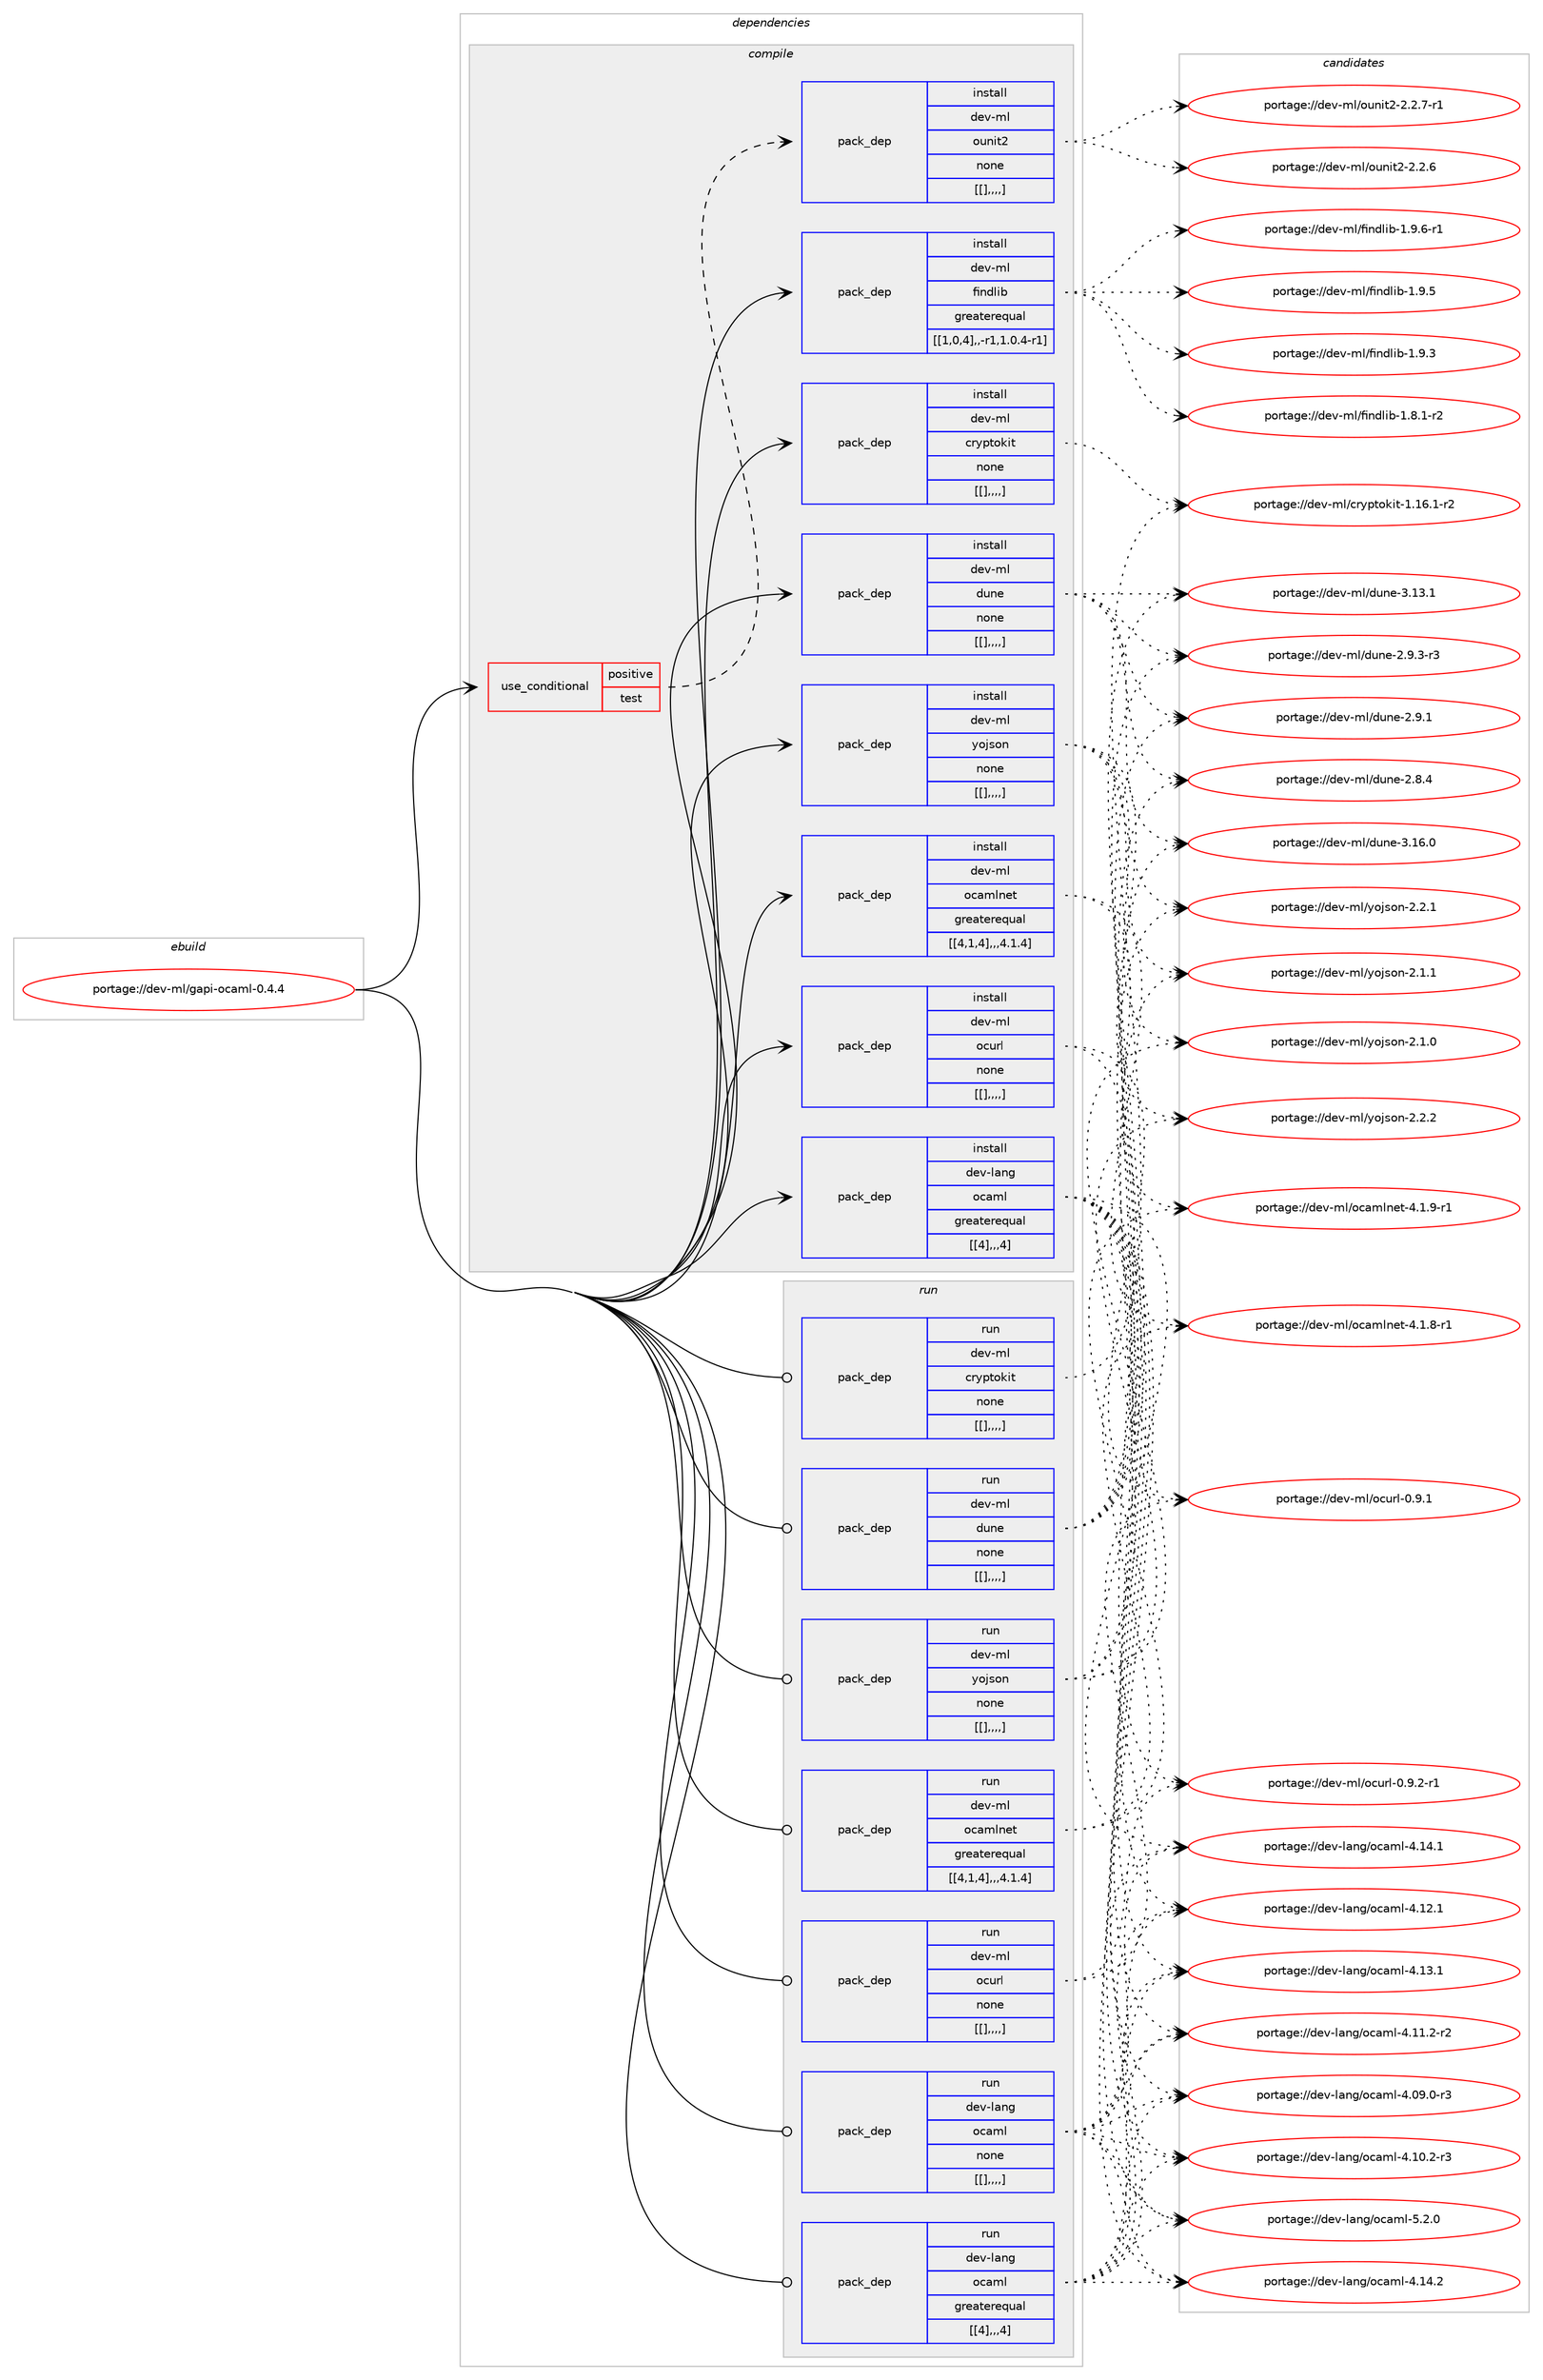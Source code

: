 digraph prolog {

# *************
# Graph options
# *************

newrank=true;
concentrate=true;
compound=true;
graph [rankdir=LR,fontname=Helvetica,fontsize=10,ranksep=1.5];#, ranksep=2.5, nodesep=0.2];
edge  [arrowhead=vee];
node  [fontname=Helvetica,fontsize=10];

# **********
# The ebuild
# **********

subgraph cluster_leftcol {
color=gray;
label=<<i>ebuild</i>>;
id [label="portage://dev-ml/gapi-ocaml-0.4.4", color=red, width=4, href="../dev-ml/gapi-ocaml-0.4.4.svg"];
}

# ****************
# The dependencies
# ****************

subgraph cluster_midcol {
color=gray;
label=<<i>dependencies</i>>;
subgraph cluster_compile {
fillcolor="#eeeeee";
style=filled;
label=<<i>compile</i>>;
subgraph cond29775 {
dependency120036 [label=<<TABLE BORDER="0" CELLBORDER="1" CELLSPACING="0" CELLPADDING="4"><TR><TD ROWSPAN="3" CELLPADDING="10">use_conditional</TD></TR><TR><TD>positive</TD></TR><TR><TD>test</TD></TR></TABLE>>, shape=none, color=red];
subgraph pack89093 {
dependency120037 [label=<<TABLE BORDER="0" CELLBORDER="1" CELLSPACING="0" CELLPADDING="4" WIDTH="220"><TR><TD ROWSPAN="6" CELLPADDING="30">pack_dep</TD></TR><TR><TD WIDTH="110">install</TD></TR><TR><TD>dev-ml</TD></TR><TR><TD>ounit2</TD></TR><TR><TD>none</TD></TR><TR><TD>[[],,,,]</TD></TR></TABLE>>, shape=none, color=blue];
}
dependency120036:e -> dependency120037:w [weight=20,style="dashed",arrowhead="vee"];
}
id:e -> dependency120036:w [weight=20,style="solid",arrowhead="vee"];
subgraph pack89094 {
dependency120038 [label=<<TABLE BORDER="0" CELLBORDER="1" CELLSPACING="0" CELLPADDING="4" WIDTH="220"><TR><TD ROWSPAN="6" CELLPADDING="30">pack_dep</TD></TR><TR><TD WIDTH="110">install</TD></TR><TR><TD>dev-lang</TD></TR><TR><TD>ocaml</TD></TR><TR><TD>greaterequal</TD></TR><TR><TD>[[4],,,4]</TD></TR></TABLE>>, shape=none, color=blue];
}
id:e -> dependency120038:w [weight=20,style="solid",arrowhead="vee"];
subgraph pack89095 {
dependency120039 [label=<<TABLE BORDER="0" CELLBORDER="1" CELLSPACING="0" CELLPADDING="4" WIDTH="220"><TR><TD ROWSPAN="6" CELLPADDING="30">pack_dep</TD></TR><TR><TD WIDTH="110">install</TD></TR><TR><TD>dev-ml</TD></TR><TR><TD>cryptokit</TD></TR><TR><TD>none</TD></TR><TR><TD>[[],,,,]</TD></TR></TABLE>>, shape=none, color=blue];
}
id:e -> dependency120039:w [weight=20,style="solid",arrowhead="vee"];
subgraph pack89096 {
dependency120040 [label=<<TABLE BORDER="0" CELLBORDER="1" CELLSPACING="0" CELLPADDING="4" WIDTH="220"><TR><TD ROWSPAN="6" CELLPADDING="30">pack_dep</TD></TR><TR><TD WIDTH="110">install</TD></TR><TR><TD>dev-ml</TD></TR><TR><TD>dune</TD></TR><TR><TD>none</TD></TR><TR><TD>[[],,,,]</TD></TR></TABLE>>, shape=none, color=blue];
}
id:e -> dependency120040:w [weight=20,style="solid",arrowhead="vee"];
subgraph pack89097 {
dependency120041 [label=<<TABLE BORDER="0" CELLBORDER="1" CELLSPACING="0" CELLPADDING="4" WIDTH="220"><TR><TD ROWSPAN="6" CELLPADDING="30">pack_dep</TD></TR><TR><TD WIDTH="110">install</TD></TR><TR><TD>dev-ml</TD></TR><TR><TD>findlib</TD></TR><TR><TD>greaterequal</TD></TR><TR><TD>[[1,0,4],,-r1,1.0.4-r1]</TD></TR></TABLE>>, shape=none, color=blue];
}
id:e -> dependency120041:w [weight=20,style="solid",arrowhead="vee"];
subgraph pack89098 {
dependency120042 [label=<<TABLE BORDER="0" CELLBORDER="1" CELLSPACING="0" CELLPADDING="4" WIDTH="220"><TR><TD ROWSPAN="6" CELLPADDING="30">pack_dep</TD></TR><TR><TD WIDTH="110">install</TD></TR><TR><TD>dev-ml</TD></TR><TR><TD>ocamlnet</TD></TR><TR><TD>greaterequal</TD></TR><TR><TD>[[4,1,4],,,4.1.4]</TD></TR></TABLE>>, shape=none, color=blue];
}
id:e -> dependency120042:w [weight=20,style="solid",arrowhead="vee"];
subgraph pack89099 {
dependency120043 [label=<<TABLE BORDER="0" CELLBORDER="1" CELLSPACING="0" CELLPADDING="4" WIDTH="220"><TR><TD ROWSPAN="6" CELLPADDING="30">pack_dep</TD></TR><TR><TD WIDTH="110">install</TD></TR><TR><TD>dev-ml</TD></TR><TR><TD>ocurl</TD></TR><TR><TD>none</TD></TR><TR><TD>[[],,,,]</TD></TR></TABLE>>, shape=none, color=blue];
}
id:e -> dependency120043:w [weight=20,style="solid",arrowhead="vee"];
subgraph pack89100 {
dependency120044 [label=<<TABLE BORDER="0" CELLBORDER="1" CELLSPACING="0" CELLPADDING="4" WIDTH="220"><TR><TD ROWSPAN="6" CELLPADDING="30">pack_dep</TD></TR><TR><TD WIDTH="110">install</TD></TR><TR><TD>dev-ml</TD></TR><TR><TD>yojson</TD></TR><TR><TD>none</TD></TR><TR><TD>[[],,,,]</TD></TR></TABLE>>, shape=none, color=blue];
}
id:e -> dependency120044:w [weight=20,style="solid",arrowhead="vee"];
}
subgraph cluster_compileandrun {
fillcolor="#eeeeee";
style=filled;
label=<<i>compile and run</i>>;
}
subgraph cluster_run {
fillcolor="#eeeeee";
style=filled;
label=<<i>run</i>>;
subgraph pack89101 {
dependency120045 [label=<<TABLE BORDER="0" CELLBORDER="1" CELLSPACING="0" CELLPADDING="4" WIDTH="220"><TR><TD ROWSPAN="6" CELLPADDING="30">pack_dep</TD></TR><TR><TD WIDTH="110">run</TD></TR><TR><TD>dev-lang</TD></TR><TR><TD>ocaml</TD></TR><TR><TD>greaterequal</TD></TR><TR><TD>[[4],,,4]</TD></TR></TABLE>>, shape=none, color=blue];
}
id:e -> dependency120045:w [weight=20,style="solid",arrowhead="odot"];
subgraph pack89102 {
dependency120046 [label=<<TABLE BORDER="0" CELLBORDER="1" CELLSPACING="0" CELLPADDING="4" WIDTH="220"><TR><TD ROWSPAN="6" CELLPADDING="30">pack_dep</TD></TR><TR><TD WIDTH="110">run</TD></TR><TR><TD>dev-lang</TD></TR><TR><TD>ocaml</TD></TR><TR><TD>none</TD></TR><TR><TD>[[],,,,]</TD></TR></TABLE>>, shape=none, color=blue];
}
id:e -> dependency120046:w [weight=20,style="solid",arrowhead="odot"];
subgraph pack89103 {
dependency120047 [label=<<TABLE BORDER="0" CELLBORDER="1" CELLSPACING="0" CELLPADDING="4" WIDTH="220"><TR><TD ROWSPAN="6" CELLPADDING="30">pack_dep</TD></TR><TR><TD WIDTH="110">run</TD></TR><TR><TD>dev-ml</TD></TR><TR><TD>cryptokit</TD></TR><TR><TD>none</TD></TR><TR><TD>[[],,,,]</TD></TR></TABLE>>, shape=none, color=blue];
}
id:e -> dependency120047:w [weight=20,style="solid",arrowhead="odot"];
subgraph pack89104 {
dependency120048 [label=<<TABLE BORDER="0" CELLBORDER="1" CELLSPACING="0" CELLPADDING="4" WIDTH="220"><TR><TD ROWSPAN="6" CELLPADDING="30">pack_dep</TD></TR><TR><TD WIDTH="110">run</TD></TR><TR><TD>dev-ml</TD></TR><TR><TD>dune</TD></TR><TR><TD>none</TD></TR><TR><TD>[[],,,,]</TD></TR></TABLE>>, shape=none, color=blue];
}
id:e -> dependency120048:w [weight=20,style="solid",arrowhead="odot"];
subgraph pack89105 {
dependency120049 [label=<<TABLE BORDER="0" CELLBORDER="1" CELLSPACING="0" CELLPADDING="4" WIDTH="220"><TR><TD ROWSPAN="6" CELLPADDING="30">pack_dep</TD></TR><TR><TD WIDTH="110">run</TD></TR><TR><TD>dev-ml</TD></TR><TR><TD>ocamlnet</TD></TR><TR><TD>greaterequal</TD></TR><TR><TD>[[4,1,4],,,4.1.4]</TD></TR></TABLE>>, shape=none, color=blue];
}
id:e -> dependency120049:w [weight=20,style="solid",arrowhead="odot"];
subgraph pack89106 {
dependency120050 [label=<<TABLE BORDER="0" CELLBORDER="1" CELLSPACING="0" CELLPADDING="4" WIDTH="220"><TR><TD ROWSPAN="6" CELLPADDING="30">pack_dep</TD></TR><TR><TD WIDTH="110">run</TD></TR><TR><TD>dev-ml</TD></TR><TR><TD>ocurl</TD></TR><TR><TD>none</TD></TR><TR><TD>[[],,,,]</TD></TR></TABLE>>, shape=none, color=blue];
}
id:e -> dependency120050:w [weight=20,style="solid",arrowhead="odot"];
subgraph pack89107 {
dependency120051 [label=<<TABLE BORDER="0" CELLBORDER="1" CELLSPACING="0" CELLPADDING="4" WIDTH="220"><TR><TD ROWSPAN="6" CELLPADDING="30">pack_dep</TD></TR><TR><TD WIDTH="110">run</TD></TR><TR><TD>dev-ml</TD></TR><TR><TD>yojson</TD></TR><TR><TD>none</TD></TR><TR><TD>[[],,,,]</TD></TR></TABLE>>, shape=none, color=blue];
}
id:e -> dependency120051:w [weight=20,style="solid",arrowhead="odot"];
}
}

# **************
# The candidates
# **************

subgraph cluster_choices {
rank=same;
color=gray;
label=<<i>candidates</i>>;

subgraph choice89093 {
color=black;
nodesep=1;
choice1001011184510910847111117110105116504550465046554511449 [label="portage://dev-ml/ounit2-2.2.7-r1", color=red, width=4,href="../dev-ml/ounit2-2.2.7-r1.svg"];
choice100101118451091084711111711010511650455046504654 [label="portage://dev-ml/ounit2-2.2.6", color=red, width=4,href="../dev-ml/ounit2-2.2.6.svg"];
dependency120037:e -> choice1001011184510910847111117110105116504550465046554511449:w [style=dotted,weight="100"];
dependency120037:e -> choice100101118451091084711111711010511650455046504654:w [style=dotted,weight="100"];
}
subgraph choice89094 {
color=black;
nodesep=1;
choice1001011184510897110103471119997109108455346504648 [label="portage://dev-lang/ocaml-5.2.0", color=red, width=4,href="../dev-lang/ocaml-5.2.0.svg"];
choice100101118451089711010347111999710910845524649524650 [label="portage://dev-lang/ocaml-4.14.2", color=red, width=4,href="../dev-lang/ocaml-4.14.2.svg"];
choice100101118451089711010347111999710910845524649524649 [label="portage://dev-lang/ocaml-4.14.1", color=red, width=4,href="../dev-lang/ocaml-4.14.1.svg"];
choice100101118451089711010347111999710910845524649514649 [label="portage://dev-lang/ocaml-4.13.1", color=red, width=4,href="../dev-lang/ocaml-4.13.1.svg"];
choice100101118451089711010347111999710910845524649504649 [label="portage://dev-lang/ocaml-4.12.1", color=red, width=4,href="../dev-lang/ocaml-4.12.1.svg"];
choice1001011184510897110103471119997109108455246494946504511450 [label="portage://dev-lang/ocaml-4.11.2-r2", color=red, width=4,href="../dev-lang/ocaml-4.11.2-r2.svg"];
choice1001011184510897110103471119997109108455246494846504511451 [label="portage://dev-lang/ocaml-4.10.2-r3", color=red, width=4,href="../dev-lang/ocaml-4.10.2-r3.svg"];
choice1001011184510897110103471119997109108455246485746484511451 [label="portage://dev-lang/ocaml-4.09.0-r3", color=red, width=4,href="../dev-lang/ocaml-4.09.0-r3.svg"];
dependency120038:e -> choice1001011184510897110103471119997109108455346504648:w [style=dotted,weight="100"];
dependency120038:e -> choice100101118451089711010347111999710910845524649524650:w [style=dotted,weight="100"];
dependency120038:e -> choice100101118451089711010347111999710910845524649524649:w [style=dotted,weight="100"];
dependency120038:e -> choice100101118451089711010347111999710910845524649514649:w [style=dotted,weight="100"];
dependency120038:e -> choice100101118451089711010347111999710910845524649504649:w [style=dotted,weight="100"];
dependency120038:e -> choice1001011184510897110103471119997109108455246494946504511450:w [style=dotted,weight="100"];
dependency120038:e -> choice1001011184510897110103471119997109108455246494846504511451:w [style=dotted,weight="100"];
dependency120038:e -> choice1001011184510897110103471119997109108455246485746484511451:w [style=dotted,weight="100"];
}
subgraph choice89095 {
color=black;
nodesep=1;
choice100101118451091084799114121112116111107105116454946495446494511450 [label="portage://dev-ml/cryptokit-1.16.1-r2", color=red, width=4,href="../dev-ml/cryptokit-1.16.1-r2.svg"];
dependency120039:e -> choice100101118451091084799114121112116111107105116454946495446494511450:w [style=dotted,weight="100"];
}
subgraph choice89096 {
color=black;
nodesep=1;
choice100101118451091084710011711010145514649544648 [label="portage://dev-ml/dune-3.16.0", color=red, width=4,href="../dev-ml/dune-3.16.0.svg"];
choice100101118451091084710011711010145514649514649 [label="portage://dev-ml/dune-3.13.1", color=red, width=4,href="../dev-ml/dune-3.13.1.svg"];
choice10010111845109108471001171101014550465746514511451 [label="portage://dev-ml/dune-2.9.3-r3", color=red, width=4,href="../dev-ml/dune-2.9.3-r3.svg"];
choice1001011184510910847100117110101455046574649 [label="portage://dev-ml/dune-2.9.1", color=red, width=4,href="../dev-ml/dune-2.9.1.svg"];
choice1001011184510910847100117110101455046564652 [label="portage://dev-ml/dune-2.8.4", color=red, width=4,href="../dev-ml/dune-2.8.4.svg"];
dependency120040:e -> choice100101118451091084710011711010145514649544648:w [style=dotted,weight="100"];
dependency120040:e -> choice100101118451091084710011711010145514649514649:w [style=dotted,weight="100"];
dependency120040:e -> choice10010111845109108471001171101014550465746514511451:w [style=dotted,weight="100"];
dependency120040:e -> choice1001011184510910847100117110101455046574649:w [style=dotted,weight="100"];
dependency120040:e -> choice1001011184510910847100117110101455046564652:w [style=dotted,weight="100"];
}
subgraph choice89097 {
color=black;
nodesep=1;
choice1001011184510910847102105110100108105984549465746544511449 [label="portage://dev-ml/findlib-1.9.6-r1", color=red, width=4,href="../dev-ml/findlib-1.9.6-r1.svg"];
choice100101118451091084710210511010010810598454946574653 [label="portage://dev-ml/findlib-1.9.5", color=red, width=4,href="../dev-ml/findlib-1.9.5.svg"];
choice100101118451091084710210511010010810598454946574651 [label="portage://dev-ml/findlib-1.9.3", color=red, width=4,href="../dev-ml/findlib-1.9.3.svg"];
choice1001011184510910847102105110100108105984549465646494511450 [label="portage://dev-ml/findlib-1.8.1-r2", color=red, width=4,href="../dev-ml/findlib-1.8.1-r2.svg"];
dependency120041:e -> choice1001011184510910847102105110100108105984549465746544511449:w [style=dotted,weight="100"];
dependency120041:e -> choice100101118451091084710210511010010810598454946574653:w [style=dotted,weight="100"];
dependency120041:e -> choice100101118451091084710210511010010810598454946574651:w [style=dotted,weight="100"];
dependency120041:e -> choice1001011184510910847102105110100108105984549465646494511450:w [style=dotted,weight="100"];
}
subgraph choice89098 {
color=black;
nodesep=1;
choice100101118451091084711199971091081101011164552464946574511449 [label="portage://dev-ml/ocamlnet-4.1.9-r1", color=red, width=4,href="../dev-ml/ocamlnet-4.1.9-r1.svg"];
choice100101118451091084711199971091081101011164552464946564511449 [label="portage://dev-ml/ocamlnet-4.1.8-r1", color=red, width=4,href="../dev-ml/ocamlnet-4.1.8-r1.svg"];
dependency120042:e -> choice100101118451091084711199971091081101011164552464946574511449:w [style=dotted,weight="100"];
dependency120042:e -> choice100101118451091084711199971091081101011164552464946564511449:w [style=dotted,weight="100"];
}
subgraph choice89099 {
color=black;
nodesep=1;
choice1001011184510910847111991171141084548465746504511449 [label="portage://dev-ml/ocurl-0.9.2-r1", color=red, width=4,href="../dev-ml/ocurl-0.9.2-r1.svg"];
choice100101118451091084711199117114108454846574649 [label="portage://dev-ml/ocurl-0.9.1", color=red, width=4,href="../dev-ml/ocurl-0.9.1.svg"];
dependency120043:e -> choice1001011184510910847111991171141084548465746504511449:w [style=dotted,weight="100"];
dependency120043:e -> choice100101118451091084711199117114108454846574649:w [style=dotted,weight="100"];
}
subgraph choice89100 {
color=black;
nodesep=1;
choice1001011184510910847121111106115111110455046504650 [label="portage://dev-ml/yojson-2.2.2", color=red, width=4,href="../dev-ml/yojson-2.2.2.svg"];
choice1001011184510910847121111106115111110455046504649 [label="portage://dev-ml/yojson-2.2.1", color=red, width=4,href="../dev-ml/yojson-2.2.1.svg"];
choice1001011184510910847121111106115111110455046494649 [label="portage://dev-ml/yojson-2.1.1", color=red, width=4,href="../dev-ml/yojson-2.1.1.svg"];
choice1001011184510910847121111106115111110455046494648 [label="portage://dev-ml/yojson-2.1.0", color=red, width=4,href="../dev-ml/yojson-2.1.0.svg"];
dependency120044:e -> choice1001011184510910847121111106115111110455046504650:w [style=dotted,weight="100"];
dependency120044:e -> choice1001011184510910847121111106115111110455046504649:w [style=dotted,weight="100"];
dependency120044:e -> choice1001011184510910847121111106115111110455046494649:w [style=dotted,weight="100"];
dependency120044:e -> choice1001011184510910847121111106115111110455046494648:w [style=dotted,weight="100"];
}
subgraph choice89101 {
color=black;
nodesep=1;
choice1001011184510897110103471119997109108455346504648 [label="portage://dev-lang/ocaml-5.2.0", color=red, width=4,href="../dev-lang/ocaml-5.2.0.svg"];
choice100101118451089711010347111999710910845524649524650 [label="portage://dev-lang/ocaml-4.14.2", color=red, width=4,href="../dev-lang/ocaml-4.14.2.svg"];
choice100101118451089711010347111999710910845524649524649 [label="portage://dev-lang/ocaml-4.14.1", color=red, width=4,href="../dev-lang/ocaml-4.14.1.svg"];
choice100101118451089711010347111999710910845524649514649 [label="portage://dev-lang/ocaml-4.13.1", color=red, width=4,href="../dev-lang/ocaml-4.13.1.svg"];
choice100101118451089711010347111999710910845524649504649 [label="portage://dev-lang/ocaml-4.12.1", color=red, width=4,href="../dev-lang/ocaml-4.12.1.svg"];
choice1001011184510897110103471119997109108455246494946504511450 [label="portage://dev-lang/ocaml-4.11.2-r2", color=red, width=4,href="../dev-lang/ocaml-4.11.2-r2.svg"];
choice1001011184510897110103471119997109108455246494846504511451 [label="portage://dev-lang/ocaml-4.10.2-r3", color=red, width=4,href="../dev-lang/ocaml-4.10.2-r3.svg"];
choice1001011184510897110103471119997109108455246485746484511451 [label="portage://dev-lang/ocaml-4.09.0-r3", color=red, width=4,href="../dev-lang/ocaml-4.09.0-r3.svg"];
dependency120045:e -> choice1001011184510897110103471119997109108455346504648:w [style=dotted,weight="100"];
dependency120045:e -> choice100101118451089711010347111999710910845524649524650:w [style=dotted,weight="100"];
dependency120045:e -> choice100101118451089711010347111999710910845524649524649:w [style=dotted,weight="100"];
dependency120045:e -> choice100101118451089711010347111999710910845524649514649:w [style=dotted,weight="100"];
dependency120045:e -> choice100101118451089711010347111999710910845524649504649:w [style=dotted,weight="100"];
dependency120045:e -> choice1001011184510897110103471119997109108455246494946504511450:w [style=dotted,weight="100"];
dependency120045:e -> choice1001011184510897110103471119997109108455246494846504511451:w [style=dotted,weight="100"];
dependency120045:e -> choice1001011184510897110103471119997109108455246485746484511451:w [style=dotted,weight="100"];
}
subgraph choice89102 {
color=black;
nodesep=1;
choice1001011184510897110103471119997109108455346504648 [label="portage://dev-lang/ocaml-5.2.0", color=red, width=4,href="../dev-lang/ocaml-5.2.0.svg"];
choice100101118451089711010347111999710910845524649524650 [label="portage://dev-lang/ocaml-4.14.2", color=red, width=4,href="../dev-lang/ocaml-4.14.2.svg"];
choice100101118451089711010347111999710910845524649524649 [label="portage://dev-lang/ocaml-4.14.1", color=red, width=4,href="../dev-lang/ocaml-4.14.1.svg"];
choice100101118451089711010347111999710910845524649514649 [label="portage://dev-lang/ocaml-4.13.1", color=red, width=4,href="../dev-lang/ocaml-4.13.1.svg"];
choice100101118451089711010347111999710910845524649504649 [label="portage://dev-lang/ocaml-4.12.1", color=red, width=4,href="../dev-lang/ocaml-4.12.1.svg"];
choice1001011184510897110103471119997109108455246494946504511450 [label="portage://dev-lang/ocaml-4.11.2-r2", color=red, width=4,href="../dev-lang/ocaml-4.11.2-r2.svg"];
choice1001011184510897110103471119997109108455246494846504511451 [label="portage://dev-lang/ocaml-4.10.2-r3", color=red, width=4,href="../dev-lang/ocaml-4.10.2-r3.svg"];
choice1001011184510897110103471119997109108455246485746484511451 [label="portage://dev-lang/ocaml-4.09.0-r3", color=red, width=4,href="../dev-lang/ocaml-4.09.0-r3.svg"];
dependency120046:e -> choice1001011184510897110103471119997109108455346504648:w [style=dotted,weight="100"];
dependency120046:e -> choice100101118451089711010347111999710910845524649524650:w [style=dotted,weight="100"];
dependency120046:e -> choice100101118451089711010347111999710910845524649524649:w [style=dotted,weight="100"];
dependency120046:e -> choice100101118451089711010347111999710910845524649514649:w [style=dotted,weight="100"];
dependency120046:e -> choice100101118451089711010347111999710910845524649504649:w [style=dotted,weight="100"];
dependency120046:e -> choice1001011184510897110103471119997109108455246494946504511450:w [style=dotted,weight="100"];
dependency120046:e -> choice1001011184510897110103471119997109108455246494846504511451:w [style=dotted,weight="100"];
dependency120046:e -> choice1001011184510897110103471119997109108455246485746484511451:w [style=dotted,weight="100"];
}
subgraph choice89103 {
color=black;
nodesep=1;
choice100101118451091084799114121112116111107105116454946495446494511450 [label="portage://dev-ml/cryptokit-1.16.1-r2", color=red, width=4,href="../dev-ml/cryptokit-1.16.1-r2.svg"];
dependency120047:e -> choice100101118451091084799114121112116111107105116454946495446494511450:w [style=dotted,weight="100"];
}
subgraph choice89104 {
color=black;
nodesep=1;
choice100101118451091084710011711010145514649544648 [label="portage://dev-ml/dune-3.16.0", color=red, width=4,href="../dev-ml/dune-3.16.0.svg"];
choice100101118451091084710011711010145514649514649 [label="portage://dev-ml/dune-3.13.1", color=red, width=4,href="../dev-ml/dune-3.13.1.svg"];
choice10010111845109108471001171101014550465746514511451 [label="portage://dev-ml/dune-2.9.3-r3", color=red, width=4,href="../dev-ml/dune-2.9.3-r3.svg"];
choice1001011184510910847100117110101455046574649 [label="portage://dev-ml/dune-2.9.1", color=red, width=4,href="../dev-ml/dune-2.9.1.svg"];
choice1001011184510910847100117110101455046564652 [label="portage://dev-ml/dune-2.8.4", color=red, width=4,href="../dev-ml/dune-2.8.4.svg"];
dependency120048:e -> choice100101118451091084710011711010145514649544648:w [style=dotted,weight="100"];
dependency120048:e -> choice100101118451091084710011711010145514649514649:w [style=dotted,weight="100"];
dependency120048:e -> choice10010111845109108471001171101014550465746514511451:w [style=dotted,weight="100"];
dependency120048:e -> choice1001011184510910847100117110101455046574649:w [style=dotted,weight="100"];
dependency120048:e -> choice1001011184510910847100117110101455046564652:w [style=dotted,weight="100"];
}
subgraph choice89105 {
color=black;
nodesep=1;
choice100101118451091084711199971091081101011164552464946574511449 [label="portage://dev-ml/ocamlnet-4.1.9-r1", color=red, width=4,href="../dev-ml/ocamlnet-4.1.9-r1.svg"];
choice100101118451091084711199971091081101011164552464946564511449 [label="portage://dev-ml/ocamlnet-4.1.8-r1", color=red, width=4,href="../dev-ml/ocamlnet-4.1.8-r1.svg"];
dependency120049:e -> choice100101118451091084711199971091081101011164552464946574511449:w [style=dotted,weight="100"];
dependency120049:e -> choice100101118451091084711199971091081101011164552464946564511449:w [style=dotted,weight="100"];
}
subgraph choice89106 {
color=black;
nodesep=1;
choice1001011184510910847111991171141084548465746504511449 [label="portage://dev-ml/ocurl-0.9.2-r1", color=red, width=4,href="../dev-ml/ocurl-0.9.2-r1.svg"];
choice100101118451091084711199117114108454846574649 [label="portage://dev-ml/ocurl-0.9.1", color=red, width=4,href="../dev-ml/ocurl-0.9.1.svg"];
dependency120050:e -> choice1001011184510910847111991171141084548465746504511449:w [style=dotted,weight="100"];
dependency120050:e -> choice100101118451091084711199117114108454846574649:w [style=dotted,weight="100"];
}
subgraph choice89107 {
color=black;
nodesep=1;
choice1001011184510910847121111106115111110455046504650 [label="portage://dev-ml/yojson-2.2.2", color=red, width=4,href="../dev-ml/yojson-2.2.2.svg"];
choice1001011184510910847121111106115111110455046504649 [label="portage://dev-ml/yojson-2.2.1", color=red, width=4,href="../dev-ml/yojson-2.2.1.svg"];
choice1001011184510910847121111106115111110455046494649 [label="portage://dev-ml/yojson-2.1.1", color=red, width=4,href="../dev-ml/yojson-2.1.1.svg"];
choice1001011184510910847121111106115111110455046494648 [label="portage://dev-ml/yojson-2.1.0", color=red, width=4,href="../dev-ml/yojson-2.1.0.svg"];
dependency120051:e -> choice1001011184510910847121111106115111110455046504650:w [style=dotted,weight="100"];
dependency120051:e -> choice1001011184510910847121111106115111110455046504649:w [style=dotted,weight="100"];
dependency120051:e -> choice1001011184510910847121111106115111110455046494649:w [style=dotted,weight="100"];
dependency120051:e -> choice1001011184510910847121111106115111110455046494648:w [style=dotted,weight="100"];
}
}

}
